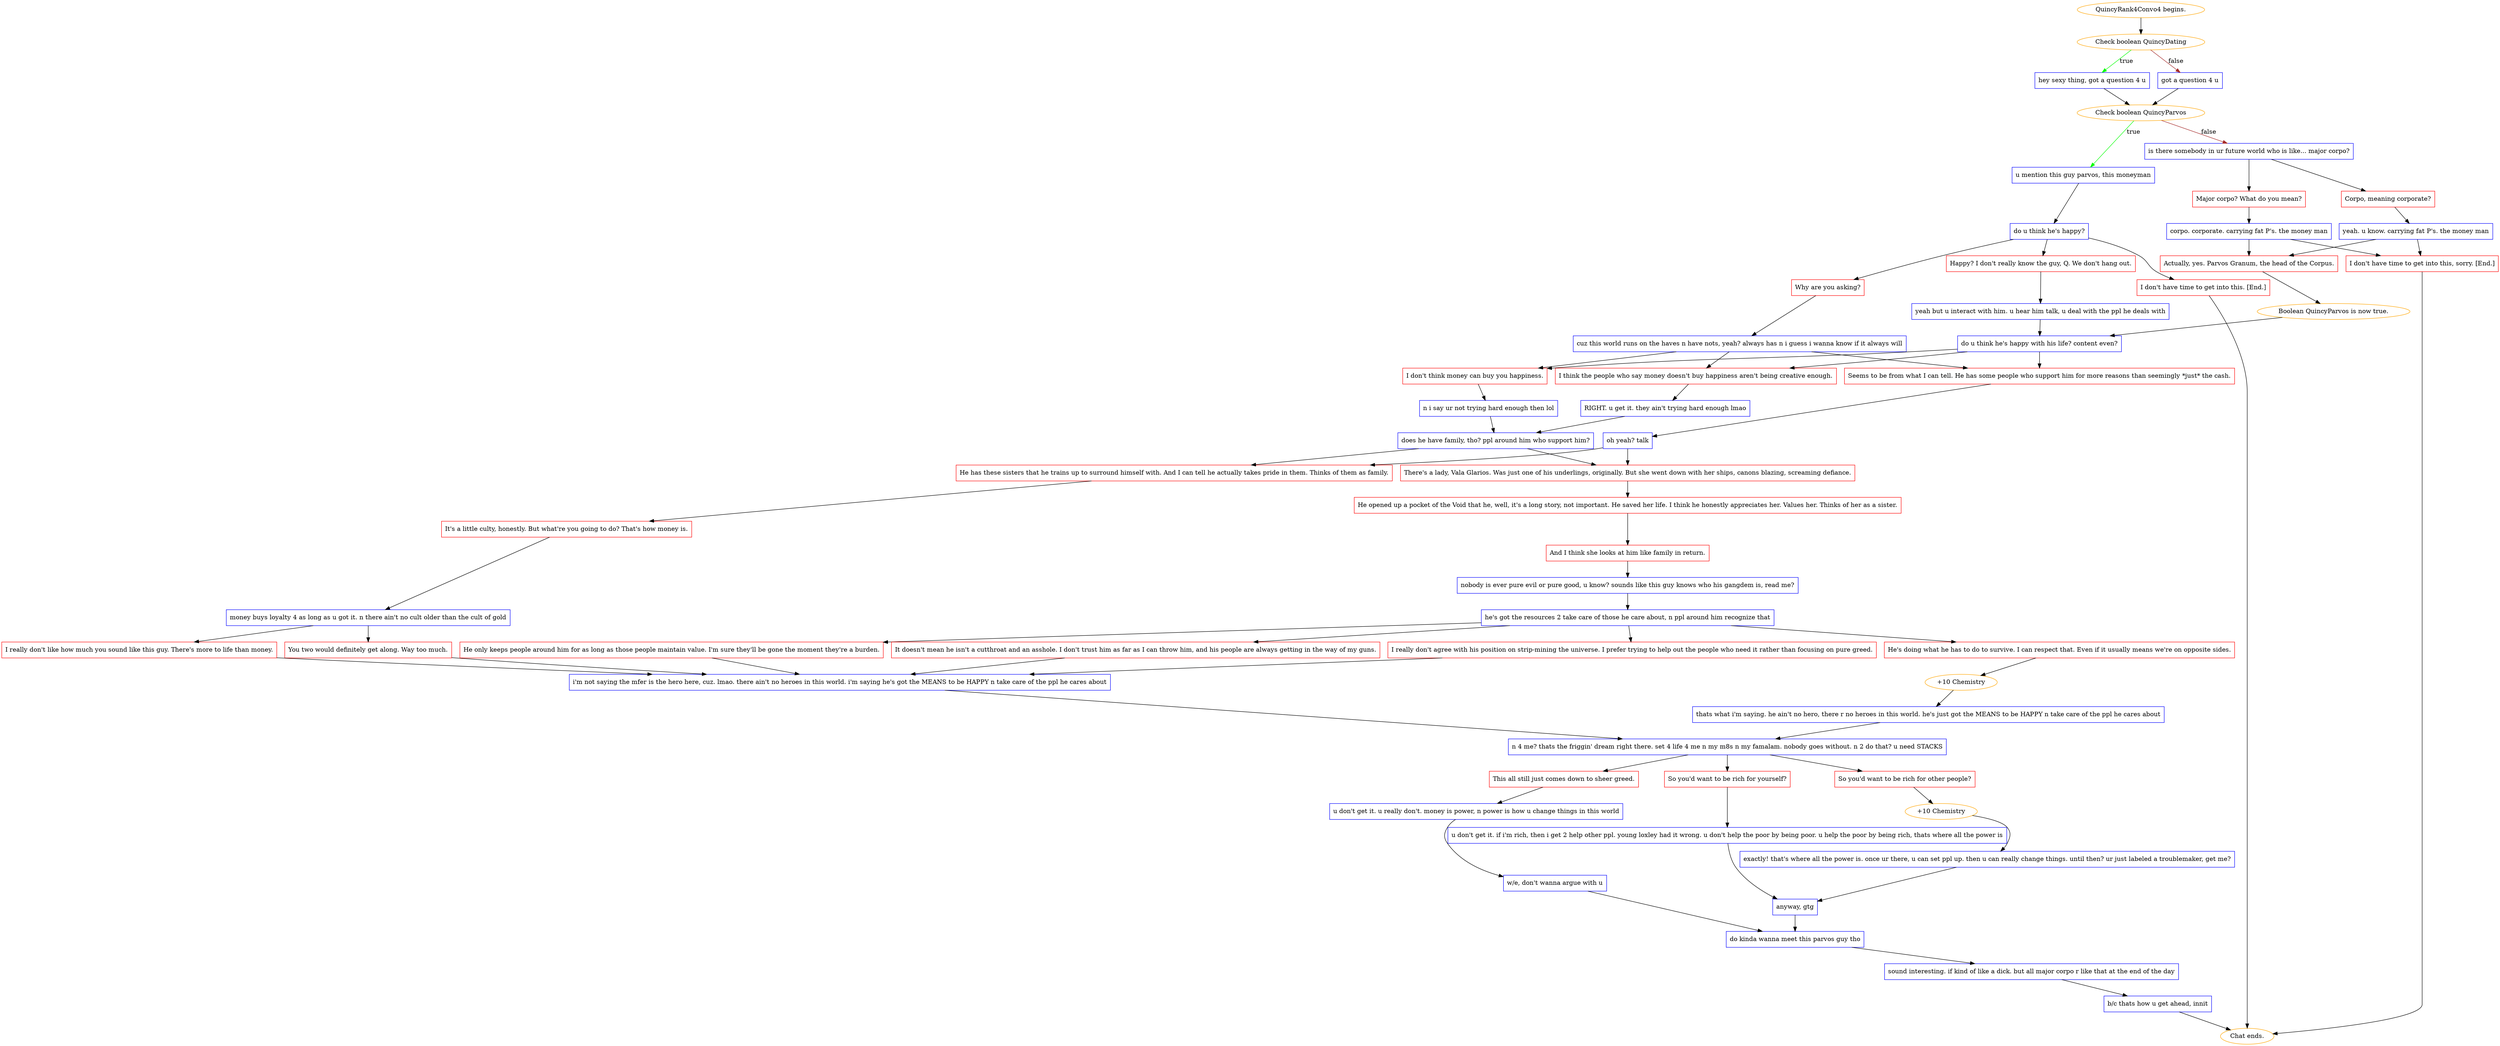 digraph {
	"QuincyRank4Convo4 begins." [color=orange];
		"QuincyRank4Convo4 begins." -> 2316;
	2316 [label="Check boolean QuincyDating",color=orange];
		2316 -> 2317 [label=true,color=green];
		2316 -> 2318 [label=false,color=brown];
	2317 [label="hey sexy thing, got a question 4 u",shape=box,color=blue];
		2317 -> 2319;
	2318 [label="got a question 4 u",shape=box,color=blue];
		2318 -> 2319;
	2319 [label="Check boolean QuincyParvos",color=orange];
		2319 -> 2320 [label=true,color=green];
		2319 -> 2321 [label=false,color=brown];
	2320 [label="u mention this guy parvos, this moneyman",shape=box,color=blue];
		2320 -> 2322;
	2321 [label="is there somebody in ur future world who is like... major corpo?",shape=box,color=blue];
		2321 -> 2323;
		2321 -> 2324;
	2322 [label="do u think he's happy?",shape=box,color=blue];
		2322 -> 2328;
		2322 -> 2327;
		2322 -> 2329;
	2323 [label="Major corpo? What do you mean?",shape=box,color=red];
		2323 -> 2325;
	2324 [label="Corpo, meaning corporate?",shape=box,color=red];
		2324 -> 2326;
	2328 [label="Happy? I don't really know the guy, Q. We don't hang out.",shape=box,color=red];
		2328 -> 2331;
	2327 [label="Why are you asking?",shape=box,color=red];
		2327 -> 2332;
	2329 [label="I don't have time to get into this. [End.]",shape=box,color=red];
		2329 -> "Chat ends.";
	2325 [label="corpo. corporate. carrying fat P's. the money man",shape=box,color=blue];
		2325 -> 2335;
		2325 -> 2334;
	2326 [label="yeah. u know. carrying fat P's. the money man",shape=box,color=blue];
		2326 -> 2335;
		2326 -> 2334;
	2331 [label="yeah but u interact with him. u hear him talk, u deal with the ppl he deals with",shape=box,color=blue];
		2331 -> 2333;
	2332 [label="cuz this world runs on the haves n have nots, yeah? always has n i guess i wanna know if it always will",shape=box,color=blue];
		2332 -> 2340;
		2332 -> 2338;
		2332 -> 2339;
	"Chat ends." [color=orange];
	2335 [label="Actually, yes. Parvos Granum, the head of the Corpus.",shape=box,color=red];
		2335 -> 2337;
	2334 [label="I don't have time to get into this, sorry. [End.]",shape=box,color=red];
		2334 -> "Chat ends.";
	2333 [label="do u think he's happy with his life? content even?",shape=box,color=blue];
		2333 -> 2340;
		2333 -> 2338;
		2333 -> 2339;
	2340 [label="I don't think money can buy you happiness.",shape=box,color=red];
		2340 -> 2341;
	2338 [label="I think the people who say money doesn't buy happiness aren't being creative enough.",shape=box,color=red];
		2338 -> 2343;
	2339 [label="Seems to be from what I can tell. He has some people who support him for more reasons than seemingly *just* the cash.",shape=box,color=red];
		2339 -> 2344;
	2337 [label="Boolean QuincyParvos is now true.",color=orange];
		2337 -> 2333;
	"Chat ends." [color=orange];
	2341 [label="n i say ur not trying hard enough then lol",shape=box,color=blue];
		2341 -> 2342;
	2343 [label="RIGHT. u get it. they ain't trying hard enough lmao",shape=box,color=blue];
		2343 -> 2342;
	2344 [label="oh yeah? talk",shape=box,color=blue];
		2344 -> 2346;
		2344 -> 2345;
	2342 [label="does he have family, tho? ppl around him who support him?",shape=box,color=blue];
		2342 -> 2346;
		2342 -> 2345;
	2346 [label="There's a lady, Vala Glarios. Was just one of his underlings, originally. But she went down with her ships, canons blazing, screaming defiance.",shape=box,color=red];
		2346 -> 2347;
	2345 [label="He has these sisters that he trains up to surround himself with. And I can tell he actually takes pride in them. Thinks of them as family.",shape=box,color=red];
		2345 -> 2349;
	2347 [label="He opened up a pocket of the Void that he, well, it's a long story, not important. He saved her life. I think he honestly appreciates her. Values her. Thinks of her as a sister.",shape=box,color=red];
		2347 -> 2348;
	2349 [label="It's a little culty, honestly. But what're you going to do? That's how money is.",shape=box,color=red];
		2349 -> 2351;
	2348 [label="And I think she looks at him like family in return.",shape=box,color=red];
		2348 -> 2353;
	2351 [label="money buys loyalty 4 as long as u got it. n there ain't no cult older than the cult of gold",shape=box,color=blue];
		2351 -> 2350;
		2351 -> 2352;
	2353 [label="nobody is ever pure evil or pure good, u know? sounds like this guy knows who his gangdem is, read me?",shape=box,color=blue];
		2353 -> 2354;
	2350 [label="I really don't like how much you sound like this guy. There's more to life than money.",shape=box,color=red];
		2350 -> 2361;
	2352 [label="You two would definitely get along. Way too much.",shape=box,color=red];
		2352 -> 2361;
	2354 [label="he's got the resources 2 take care of those he care about, n ppl around him recognize that",shape=box,color=blue];
		2354 -> 2357;
		2354 -> 2358;
		2354 -> 2355;
		2354 -> 2356;
	2361 [label="i'm not saying the mfer is the hero here, cuz. lmao. there ain't no heroes in this world. i'm saying he's got the MEANS to be HAPPY n take care of the ppl he cares about",shape=box,color=blue];
		2361 -> 2362;
	2357 [label="He's doing what he has to do to survive. I can respect that. Even if it usually means we're on opposite sides.",shape=box,color=red];
		2357 -> 2359;
	2358 [label="He only keeps people around him for as long as those people maintain value. I'm sure they'll be gone the moment they're a burden.",shape=box,color=red];
		2358 -> 2361;
	2355 [label="It doesn't mean he isn't a cutthroat and an asshole. I don't trust him as far as I can throw him, and his people are always getting in the way of my guns.",shape=box,color=red];
		2355 -> 2361;
	2356 [label="I really don't agree with his position on strip-mining the universe. I prefer trying to help out the people who need it rather than focusing on pure greed.",shape=box,color=red];
		2356 -> 2361;
	2362 [label="n 4 me? thats the friggin' dream right there. set 4 life 4 me n my m8s n my famalam. nobody goes without. n 2 do that? u need STACKS",shape=box,color=blue];
		2362 -> 2365;
		2362 -> 2363;
		2362 -> 2364;
	2359 [label="+10 Chemistry",color=orange];
		2359 -> 2360;
	2365 [label="So you'd want to be rich for other people?",shape=box,color=red];
		2365 -> 2366;
	2363 [label="So you'd want to be rich for yourself?",shape=box,color=red];
		2363 -> 2369;
	2364 [label="This all still just comes down to sheer greed.",shape=box,color=red];
		2364 -> 2370;
	2360 [label="thats what i'm saying. he ain't no hero, there r no heroes in this world. he's just got the MEANS to be HAPPY n take care of the ppl he cares about",shape=box,color=blue];
		2360 -> 2362;
	2366 [label="+10 Chemistry",color=orange];
		2366 -> 2367;
	2369 [label="u don't get it. if i'm rich, then i get 2 help other ppl. young loxley had it wrong. u don't help the poor by being poor. u help the poor by being rich, thats where all the power is",shape=box,color=blue];
		2369 -> 2368;
	2370 [label="u don't get it. u really don't. money is power, n power is how u change things in this world",shape=box,color=blue];
		2370 -> 2371;
	2367 [label="exactly! that's where all the power is. once ur there, u can set ppl up. then u can really change things. until then? ur just labeled a troublemaker, get me?",shape=box,color=blue];
		2367 -> 2368;
	2368 [label="anyway, gtg",shape=box,color=blue];
		2368 -> 2372;
	2371 [label="w/e, don't wanna argue with u",shape=box,color=blue];
		2371 -> 2372;
	2372 [label="do kinda wanna meet this parvos guy tho",shape=box,color=blue];
		2372 -> 2373;
	2373 [label="sound interesting. if kind of like a dick. but all major corpo r like that at the end of the day",shape=box,color=blue];
		2373 -> 2374;
	2374 [label="b/c thats how u get ahead, innit",shape=box,color=blue];
		2374 -> "Chat ends.";
	"Chat ends." [color=orange];
}